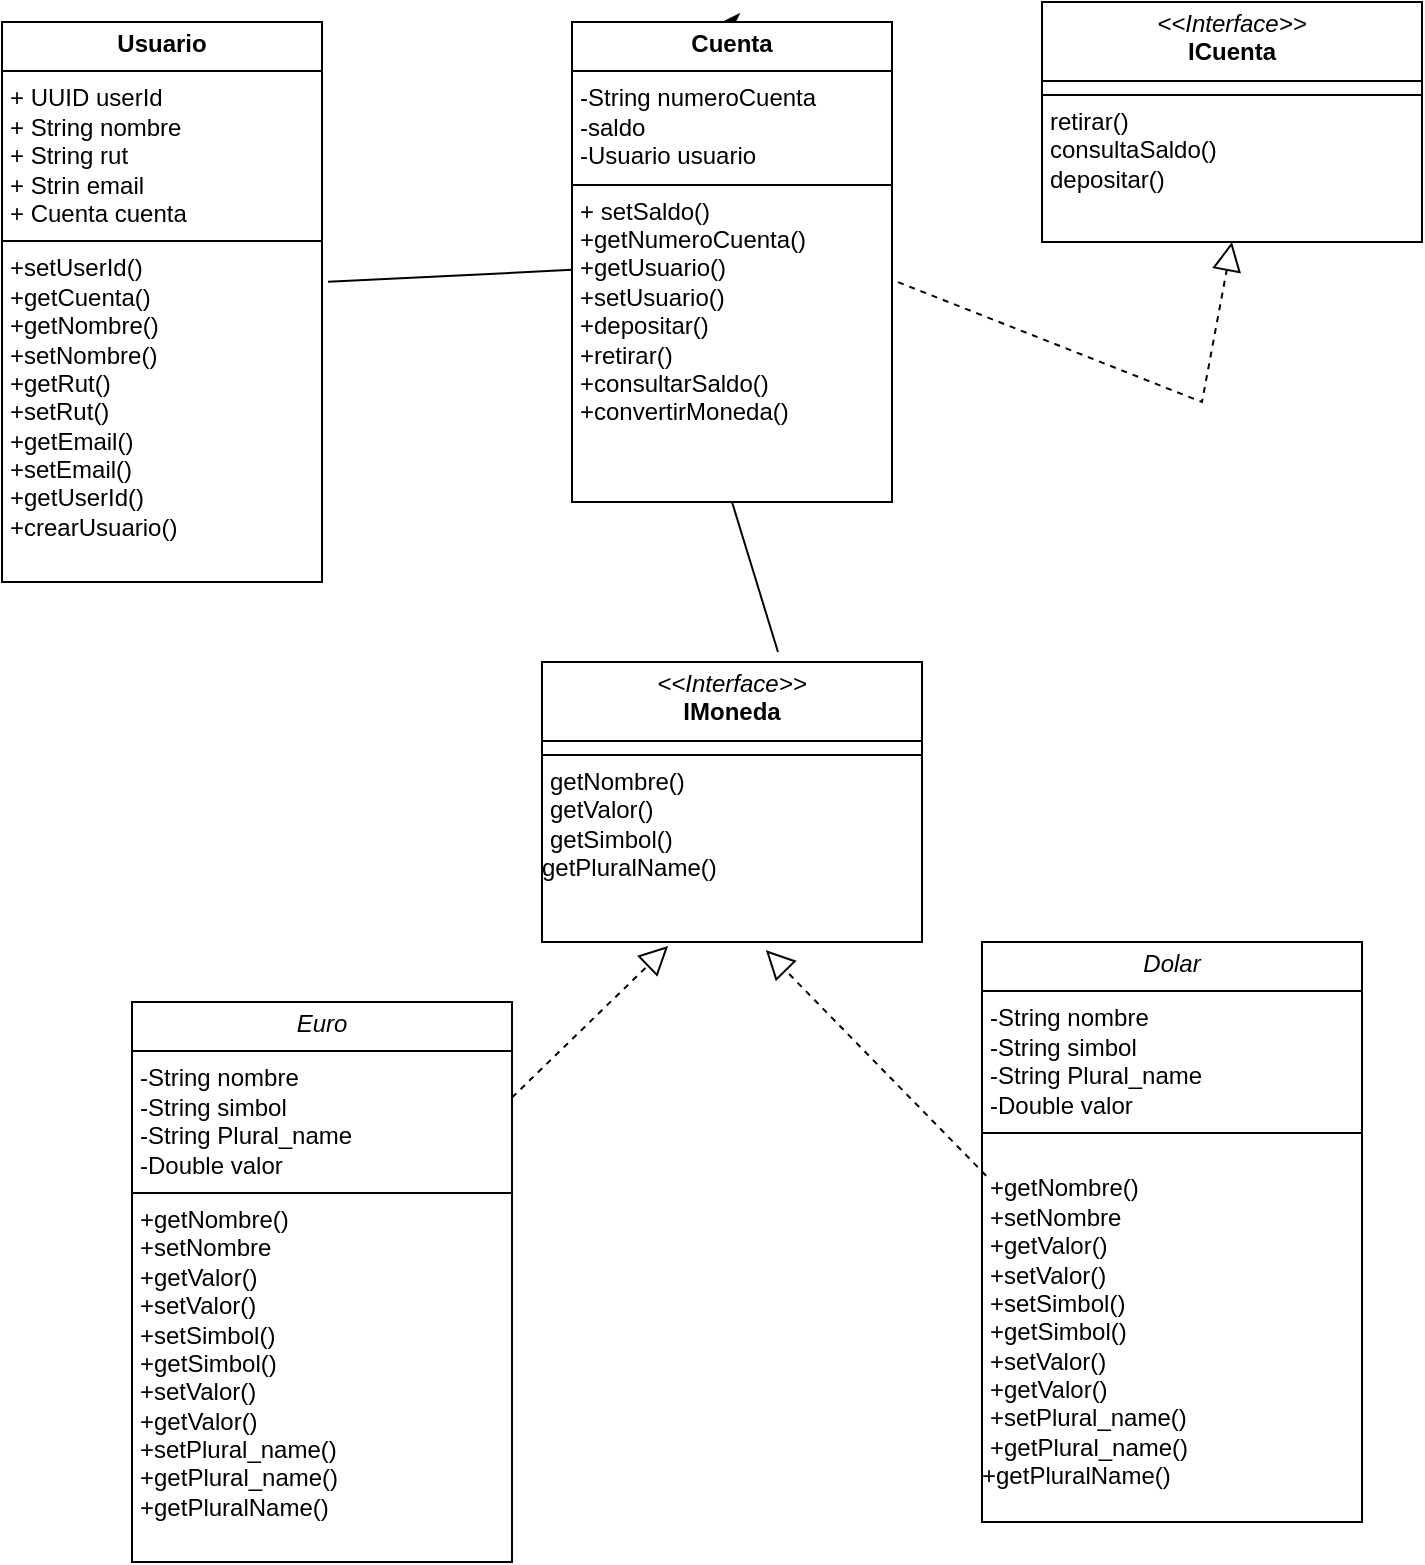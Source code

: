 <mxfile version="24.4.0" type="device">
  <diagram name="Página-1" id="NB1zdr46YzVEKR99yAnm">
    <mxGraphModel dx="1434" dy="790" grid="1" gridSize="10" guides="1" tooltips="1" connect="1" arrows="1" fold="1" page="1" pageScale="1" pageWidth="827" pageHeight="1169" math="0" shadow="0">
      <root>
        <mxCell id="0" />
        <mxCell id="1" parent="0" />
        <mxCell id="fd2mLMbO9F6gSwPdKucC-2" value="&lt;p style=&quot;margin:0px;margin-top:4px;text-align:center;&quot;&gt;&lt;i&gt;Dolar&lt;/i&gt;&lt;br&gt;&lt;/p&gt;&lt;hr size=&quot;1&quot; style=&quot;border-style:solid;&quot;&gt;&lt;p style=&quot;margin:0px;margin-left:4px;&quot;&gt;-String nombre&lt;br&gt;-String simbol&lt;/p&gt;&lt;p style=&quot;margin:0px;margin-left:4px;&quot;&gt;-String Plural_name&lt;/p&gt;&lt;p style=&quot;margin:0px;margin-left:4px;&quot;&gt;-Double valor&lt;br&gt;&lt;/p&gt;&lt;hr size=&quot;1&quot; style=&quot;border-style:solid;&quot;&gt;&lt;br&gt;&lt;p style=&quot;margin:0px;margin-left:4px;&quot;&gt;+getNombre()&lt;/p&gt;&lt;p style=&quot;margin:0px;margin-left:4px;&quot;&gt;+setNombre&lt;br&gt;&lt;/p&gt;&lt;p style=&quot;margin:0px;margin-left:4px;&quot;&gt;+getValor()&lt;/p&gt;&lt;p style=&quot;margin:0px;margin-left:4px;&quot;&gt;+setValor()&lt;/p&gt;&lt;p style=&quot;margin:0px;margin-left:4px;&quot;&gt;+setSimbol()&lt;br&gt;&lt;/p&gt;&lt;p style=&quot;margin:0px;margin-left:4px;&quot;&gt;+getSimbol()&lt;/p&gt;&lt;p style=&quot;margin:0px;margin-left:4px;&quot;&gt;+setValor()&lt;/p&gt;&lt;p style=&quot;margin:0px;margin-left:4px;&quot;&gt;+getValor()&lt;br&gt;&lt;/p&gt;&lt;p style=&quot;margin:0px;margin-left:4px;&quot;&gt;+setPlural_name()&lt;/p&gt;&lt;p style=&quot;margin:0px;margin-left:4px;&quot;&gt;+getPlural_name()&lt;/p&gt;+getPluralName()&lt;p style=&quot;margin:0px;margin-left:4px;&quot;&gt;&lt;br&gt;&lt;/p&gt;" style="verticalAlign=top;align=left;overflow=fill;html=1;whiteSpace=wrap;" vertex="1" parent="1">
          <mxGeometry x="520" y="550" width="190" height="290" as="geometry" />
        </mxCell>
        <mxCell id="fd2mLMbO9F6gSwPdKucC-5" value="&lt;p style=&quot;margin:0px;margin-top:4px;text-align:center;&quot;&gt;&lt;i&gt;Euro&lt;/i&gt;&lt;br&gt;&lt;/p&gt;&lt;hr size=&quot;1&quot; style=&quot;border-style:solid;&quot;&gt;&lt;p style=&quot;margin:0px;margin-left:4px;&quot;&gt;-String nombre&lt;br&gt;-String simbol&lt;/p&gt;&lt;p style=&quot;margin:0px;margin-left:4px;&quot;&gt;-String Plural_name&lt;/p&gt;&lt;p style=&quot;margin:0px;margin-left:4px;&quot;&gt;-Double valor&lt;br&gt;&lt;/p&gt;&lt;hr size=&quot;1&quot; style=&quot;border-style:solid;&quot;&gt;&lt;p style=&quot;margin:0px;margin-left:4px;&quot;&gt;+getNombre()&lt;/p&gt;&lt;p style=&quot;margin:0px;margin-left:4px;&quot;&gt;+setNombre&lt;br&gt;&lt;/p&gt;&lt;p style=&quot;margin:0px;margin-left:4px;&quot;&gt;+getValor()&lt;/p&gt;&lt;p style=&quot;margin:0px;margin-left:4px;&quot;&gt;+setValor()&lt;/p&gt;&lt;p style=&quot;margin:0px;margin-left:4px;&quot;&gt;+setSimbol()&lt;br&gt;&lt;/p&gt;&lt;p style=&quot;margin:0px;margin-left:4px;&quot;&gt;+getSimbol()&lt;/p&gt;&lt;p style=&quot;margin:0px;margin-left:4px;&quot;&gt;+setValor()&lt;/p&gt;&lt;p style=&quot;margin:0px;margin-left:4px;&quot;&gt;+getValor()&lt;br&gt;&lt;/p&gt;&lt;p style=&quot;margin:0px;margin-left:4px;&quot;&gt;+setPlural_name()&lt;/p&gt;&lt;p style=&quot;margin:0px;margin-left:4px;&quot;&gt;+getPlural_name()&lt;/p&gt;&lt;p style=&quot;margin:0px;margin-left:4px;&quot;&gt;+getPluralName()&lt;br&gt;&lt;/p&gt;&lt;p style=&quot;margin:0px;margin-left:4px;&quot;&gt;&lt;br&gt;&lt;/p&gt;" style="verticalAlign=top;align=left;overflow=fill;html=1;whiteSpace=wrap;" vertex="1" parent="1">
          <mxGeometry x="95" y="580" width="190" height="280" as="geometry" />
        </mxCell>
        <mxCell id="fd2mLMbO9F6gSwPdKucC-6" value="&lt;p style=&quot;margin:0px;margin-top:4px;text-align:center;&quot;&gt;&lt;i&gt;&amp;lt;&amp;lt;Interface&amp;gt;&amp;gt;&lt;/i&gt;&lt;br&gt;&lt;b&gt;IMoneda&lt;/b&gt;&lt;/p&gt;&lt;hr size=&quot;1&quot; style=&quot;border-style:solid;&quot;&gt;&lt;hr size=&quot;1&quot; style=&quot;border-style:solid;&quot;&gt;&lt;p style=&quot;margin:0px;margin-left:4px;&quot;&gt;getNombre()&lt;/p&gt;&lt;p style=&quot;margin:0px;margin-left:4px;&quot;&gt;getValor()&lt;/p&gt;&lt;p style=&quot;margin:0px;margin-left:4px;&quot;&gt;getSimbol()&lt;/p&gt;getPluralName()&lt;p style=&quot;margin:0px;margin-left:4px;&quot;&gt;&lt;/p&gt;" style="verticalAlign=top;align=left;overflow=fill;html=1;whiteSpace=wrap;" vertex="1" parent="1">
          <mxGeometry x="300" y="410" width="190" height="140" as="geometry" />
        </mxCell>
        <mxCell id="fd2mLMbO9F6gSwPdKucC-9" value="" style="endArrow=block;dashed=1;endFill=0;endSize=12;html=1;rounded=0;entryX=0.589;entryY=1.029;entryDx=0;entryDy=0;entryPerimeter=0;exitX=0.011;exitY=0.403;exitDx=0;exitDy=0;exitPerimeter=0;" edge="1" parent="1" source="fd2mLMbO9F6gSwPdKucC-2" target="fd2mLMbO9F6gSwPdKucC-6">
          <mxGeometry width="160" relative="1" as="geometry">
            <mxPoint x="380.0" y="658.22" as="sourcePoint" />
            <mxPoint x="47.91" y="360" as="targetPoint" />
          </mxGeometry>
        </mxCell>
        <mxCell id="fd2mLMbO9F6gSwPdKucC-10" value="" style="endArrow=block;dashed=1;endFill=0;endSize=12;html=1;rounded=0;entryX=0.332;entryY=1.014;entryDx=0;entryDy=0;entryPerimeter=0;" edge="1" parent="1" source="fd2mLMbO9F6gSwPdKucC-5" target="fd2mLMbO9F6gSwPdKucC-6">
          <mxGeometry width="160" relative="1" as="geometry">
            <mxPoint x="290" y="490" as="sourcePoint" />
            <mxPoint x="378" y="633" as="targetPoint" />
          </mxGeometry>
        </mxCell>
        <mxCell id="fd2mLMbO9F6gSwPdKucC-11" value="&lt;p style=&quot;margin:0px;margin-top:4px;text-align:center;&quot;&gt;&lt;b&gt;Usuario&lt;/b&gt;&lt;br&gt;&lt;/p&gt;&lt;hr size=&quot;1&quot; style=&quot;border-style:solid;&quot;&gt;&lt;p style=&quot;margin:0px;margin-left:4px;&quot;&gt;+ UUID userId&lt;/p&gt;&lt;p style=&quot;margin:0px;margin-left:4px;&quot;&gt;+ String nombre&lt;/p&gt;&lt;p style=&quot;margin:0px;margin-left:4px;&quot;&gt;+ String rut&lt;/p&gt;&lt;p style=&quot;margin:0px;margin-left:4px;&quot;&gt;+ Strin email&lt;/p&gt;&lt;p style=&quot;margin:0px;margin-left:4px;&quot;&gt;+ Cuenta cuenta&lt;br&gt;&lt;/p&gt;&lt;hr size=&quot;1&quot; style=&quot;border-style:solid;&quot;&gt;&lt;p style=&quot;margin:0px;margin-left:4px;&quot;&gt;+setUserId()&lt;/p&gt;&lt;p style=&quot;margin:0px;margin-left:4px;&quot;&gt;+getCuenta()&lt;/p&gt;&lt;p style=&quot;margin:0px;margin-left:4px;&quot;&gt;+getNombre()&lt;/p&gt;&lt;p style=&quot;margin:0px;margin-left:4px;&quot;&gt;+setNombre()&lt;/p&gt;&lt;p style=&quot;margin:0px;margin-left:4px;&quot;&gt;+getRut()&lt;/p&gt;&lt;p style=&quot;margin:0px;margin-left:4px;&quot;&gt;+setRut()&lt;/p&gt;&lt;p style=&quot;margin:0px;margin-left:4px;&quot;&gt;+getEmail()&lt;/p&gt;&lt;p style=&quot;margin:0px;margin-left:4px;&quot;&gt;+setEmail()&lt;/p&gt;&lt;p style=&quot;margin:0px;margin-left:4px;&quot;&gt;+getUserId()&lt;/p&gt;&lt;p style=&quot;margin:0px;margin-left:4px;&quot;&gt;+crearUsuario()&lt;/p&gt;&lt;p style=&quot;margin:0px;margin-left:4px;&quot;&gt;&lt;br&gt;&lt;/p&gt;&lt;p style=&quot;margin:0px;margin-left:4px;&quot;&gt;&lt;br&gt;&lt;/p&gt;&lt;p style=&quot;margin:0px;margin-left:4px;&quot;&gt;&lt;br&gt;&lt;/p&gt;" style="verticalAlign=top;align=left;overflow=fill;html=1;whiteSpace=wrap;" vertex="1" parent="1">
          <mxGeometry x="30" y="90" width="160" height="280" as="geometry" />
        </mxCell>
        <mxCell id="fd2mLMbO9F6gSwPdKucC-14" value="&lt;p style=&quot;margin:0px;margin-top:4px;text-align:center;&quot;&gt;&lt;i&gt;&amp;lt;&amp;lt;Interface&amp;gt;&amp;gt;&lt;/i&gt;&lt;br&gt;&lt;b&gt;ICuenta&lt;/b&gt;&lt;/p&gt;&lt;hr size=&quot;1&quot; style=&quot;border-style:solid;&quot;&gt;&lt;hr size=&quot;1&quot; style=&quot;border-style:solid;&quot;&gt;&lt;p style=&quot;margin:0px;margin-left:4px;&quot;&gt;retirar()&lt;/p&gt;&lt;p style=&quot;margin:0px;margin-left:4px;&quot;&gt;consultaSaldo()&lt;/p&gt;&lt;p style=&quot;margin:0px;margin-left:4px;&quot;&gt;depositar()&lt;br&gt;&lt;/p&gt;" style="verticalAlign=top;align=left;overflow=fill;html=1;whiteSpace=wrap;" vertex="1" parent="1">
          <mxGeometry x="550" y="80" width="190" height="120" as="geometry" />
        </mxCell>
        <mxCell id="fd2mLMbO9F6gSwPdKucC-21" style="edgeStyle=orthogonalEdgeStyle;rounded=0;orthogonalLoop=1;jettySize=auto;html=1;exitX=0.5;exitY=0;exitDx=0;exitDy=0;" edge="1" parent="1" source="fd2mLMbO9F6gSwPdKucC-15">
          <mxGeometry relative="1" as="geometry">
            <mxPoint x="390" y="90" as="targetPoint" />
          </mxGeometry>
        </mxCell>
        <mxCell id="fd2mLMbO9F6gSwPdKucC-15" value="&lt;p style=&quot;margin:0px;margin-top:4px;text-align:center;&quot;&gt;&lt;b&gt;Cuenta&lt;/b&gt;&lt;/p&gt;&lt;hr size=&quot;1&quot; style=&quot;border-style:solid;&quot;&gt;&lt;p style=&quot;margin:0px;margin-left:4px;&quot;&gt;-String numeroCuenta&lt;/p&gt;&lt;p style=&quot;margin:0px;margin-left:4px;&quot;&gt;-saldo&lt;/p&gt;&lt;p style=&quot;margin:0px;margin-left:4px;&quot;&gt;-Usuario usuario&lt;br&gt;&lt;/p&gt;&lt;hr size=&quot;1&quot; style=&quot;border-style:solid;&quot;&gt;&lt;p style=&quot;margin:0px;margin-left:4px;&quot;&gt;+ setSaldo()&lt;/p&gt;&lt;p style=&quot;margin:0px;margin-left:4px;&quot;&gt;+getNumeroCuenta()&lt;/p&gt;&lt;p style=&quot;margin:0px;margin-left:4px;&quot;&gt;+getUsuario()&lt;/p&gt;&lt;p style=&quot;margin:0px;margin-left:4px;&quot;&gt;+setUsuario()&lt;/p&gt;&lt;p style=&quot;margin:0px;margin-left:4px;&quot;&gt;+depositar()&lt;/p&gt;&lt;p style=&quot;margin:0px;margin-left:4px;&quot;&gt;+retirar()&lt;/p&gt;&lt;p style=&quot;margin:0px;margin-left:4px;&quot;&gt;+consultarSaldo()&lt;/p&gt;&lt;p style=&quot;margin:0px;margin-left:4px;&quot;&gt;+convertirMoneda()&lt;/p&gt;&lt;p style=&quot;margin:0px;margin-left:4px;&quot;&gt;&lt;br&gt;&lt;/p&gt;&lt;p style=&quot;margin:0px;margin-left:4px;&quot;&gt;&lt;br&gt;&lt;/p&gt;&lt;p style=&quot;margin:0px;margin-left:4px;&quot;&gt;&lt;br&gt;&lt;/p&gt;&lt;p style=&quot;margin:0px;margin-left:4px;&quot;&gt;&lt;br&gt;&lt;/p&gt;" style="verticalAlign=top;align=left;overflow=fill;html=1;whiteSpace=wrap;" vertex="1" parent="1">
          <mxGeometry x="315" y="90" width="160" height="240" as="geometry" />
        </mxCell>
        <mxCell id="fd2mLMbO9F6gSwPdKucC-17" value="" style="endArrow=none;html=1;rounded=0;exitX=1.019;exitY=0.464;exitDx=0;exitDy=0;exitPerimeter=0;" edge="1" parent="1" source="fd2mLMbO9F6gSwPdKucC-11" target="fd2mLMbO9F6gSwPdKucC-15">
          <mxGeometry width="50" height="50" relative="1" as="geometry">
            <mxPoint x="540" y="450" as="sourcePoint" />
            <mxPoint x="290" y="180" as="targetPoint" />
          </mxGeometry>
        </mxCell>
        <mxCell id="fd2mLMbO9F6gSwPdKucC-18" value="" style="endArrow=none;html=1;rounded=0;entryX=0.5;entryY=1;entryDx=0;entryDy=0;exitX=0.621;exitY=-0.036;exitDx=0;exitDy=0;exitPerimeter=0;" edge="1" parent="1" source="fd2mLMbO9F6gSwPdKucC-6" target="fd2mLMbO9F6gSwPdKucC-15">
          <mxGeometry width="50" height="50" relative="1" as="geometry">
            <mxPoint x="540" y="450" as="sourcePoint" />
            <mxPoint x="590" y="400" as="targetPoint" />
          </mxGeometry>
        </mxCell>
        <mxCell id="fd2mLMbO9F6gSwPdKucC-20" value="" style="endArrow=block;dashed=1;endFill=0;endSize=12;html=1;rounded=0;entryX=0.5;entryY=1;entryDx=0;entryDy=0;exitX=1.019;exitY=0.542;exitDx=0;exitDy=0;exitPerimeter=0;" edge="1" parent="1" source="fd2mLMbO9F6gSwPdKucC-15" target="fd2mLMbO9F6gSwPdKucC-14">
          <mxGeometry width="160" relative="1" as="geometry">
            <mxPoint x="680" y="330" as="sourcePoint" />
            <mxPoint x="620" y="177" as="targetPoint" />
            <Array as="points">
              <mxPoint x="630" y="280" />
            </Array>
          </mxGeometry>
        </mxCell>
      </root>
    </mxGraphModel>
  </diagram>
</mxfile>
